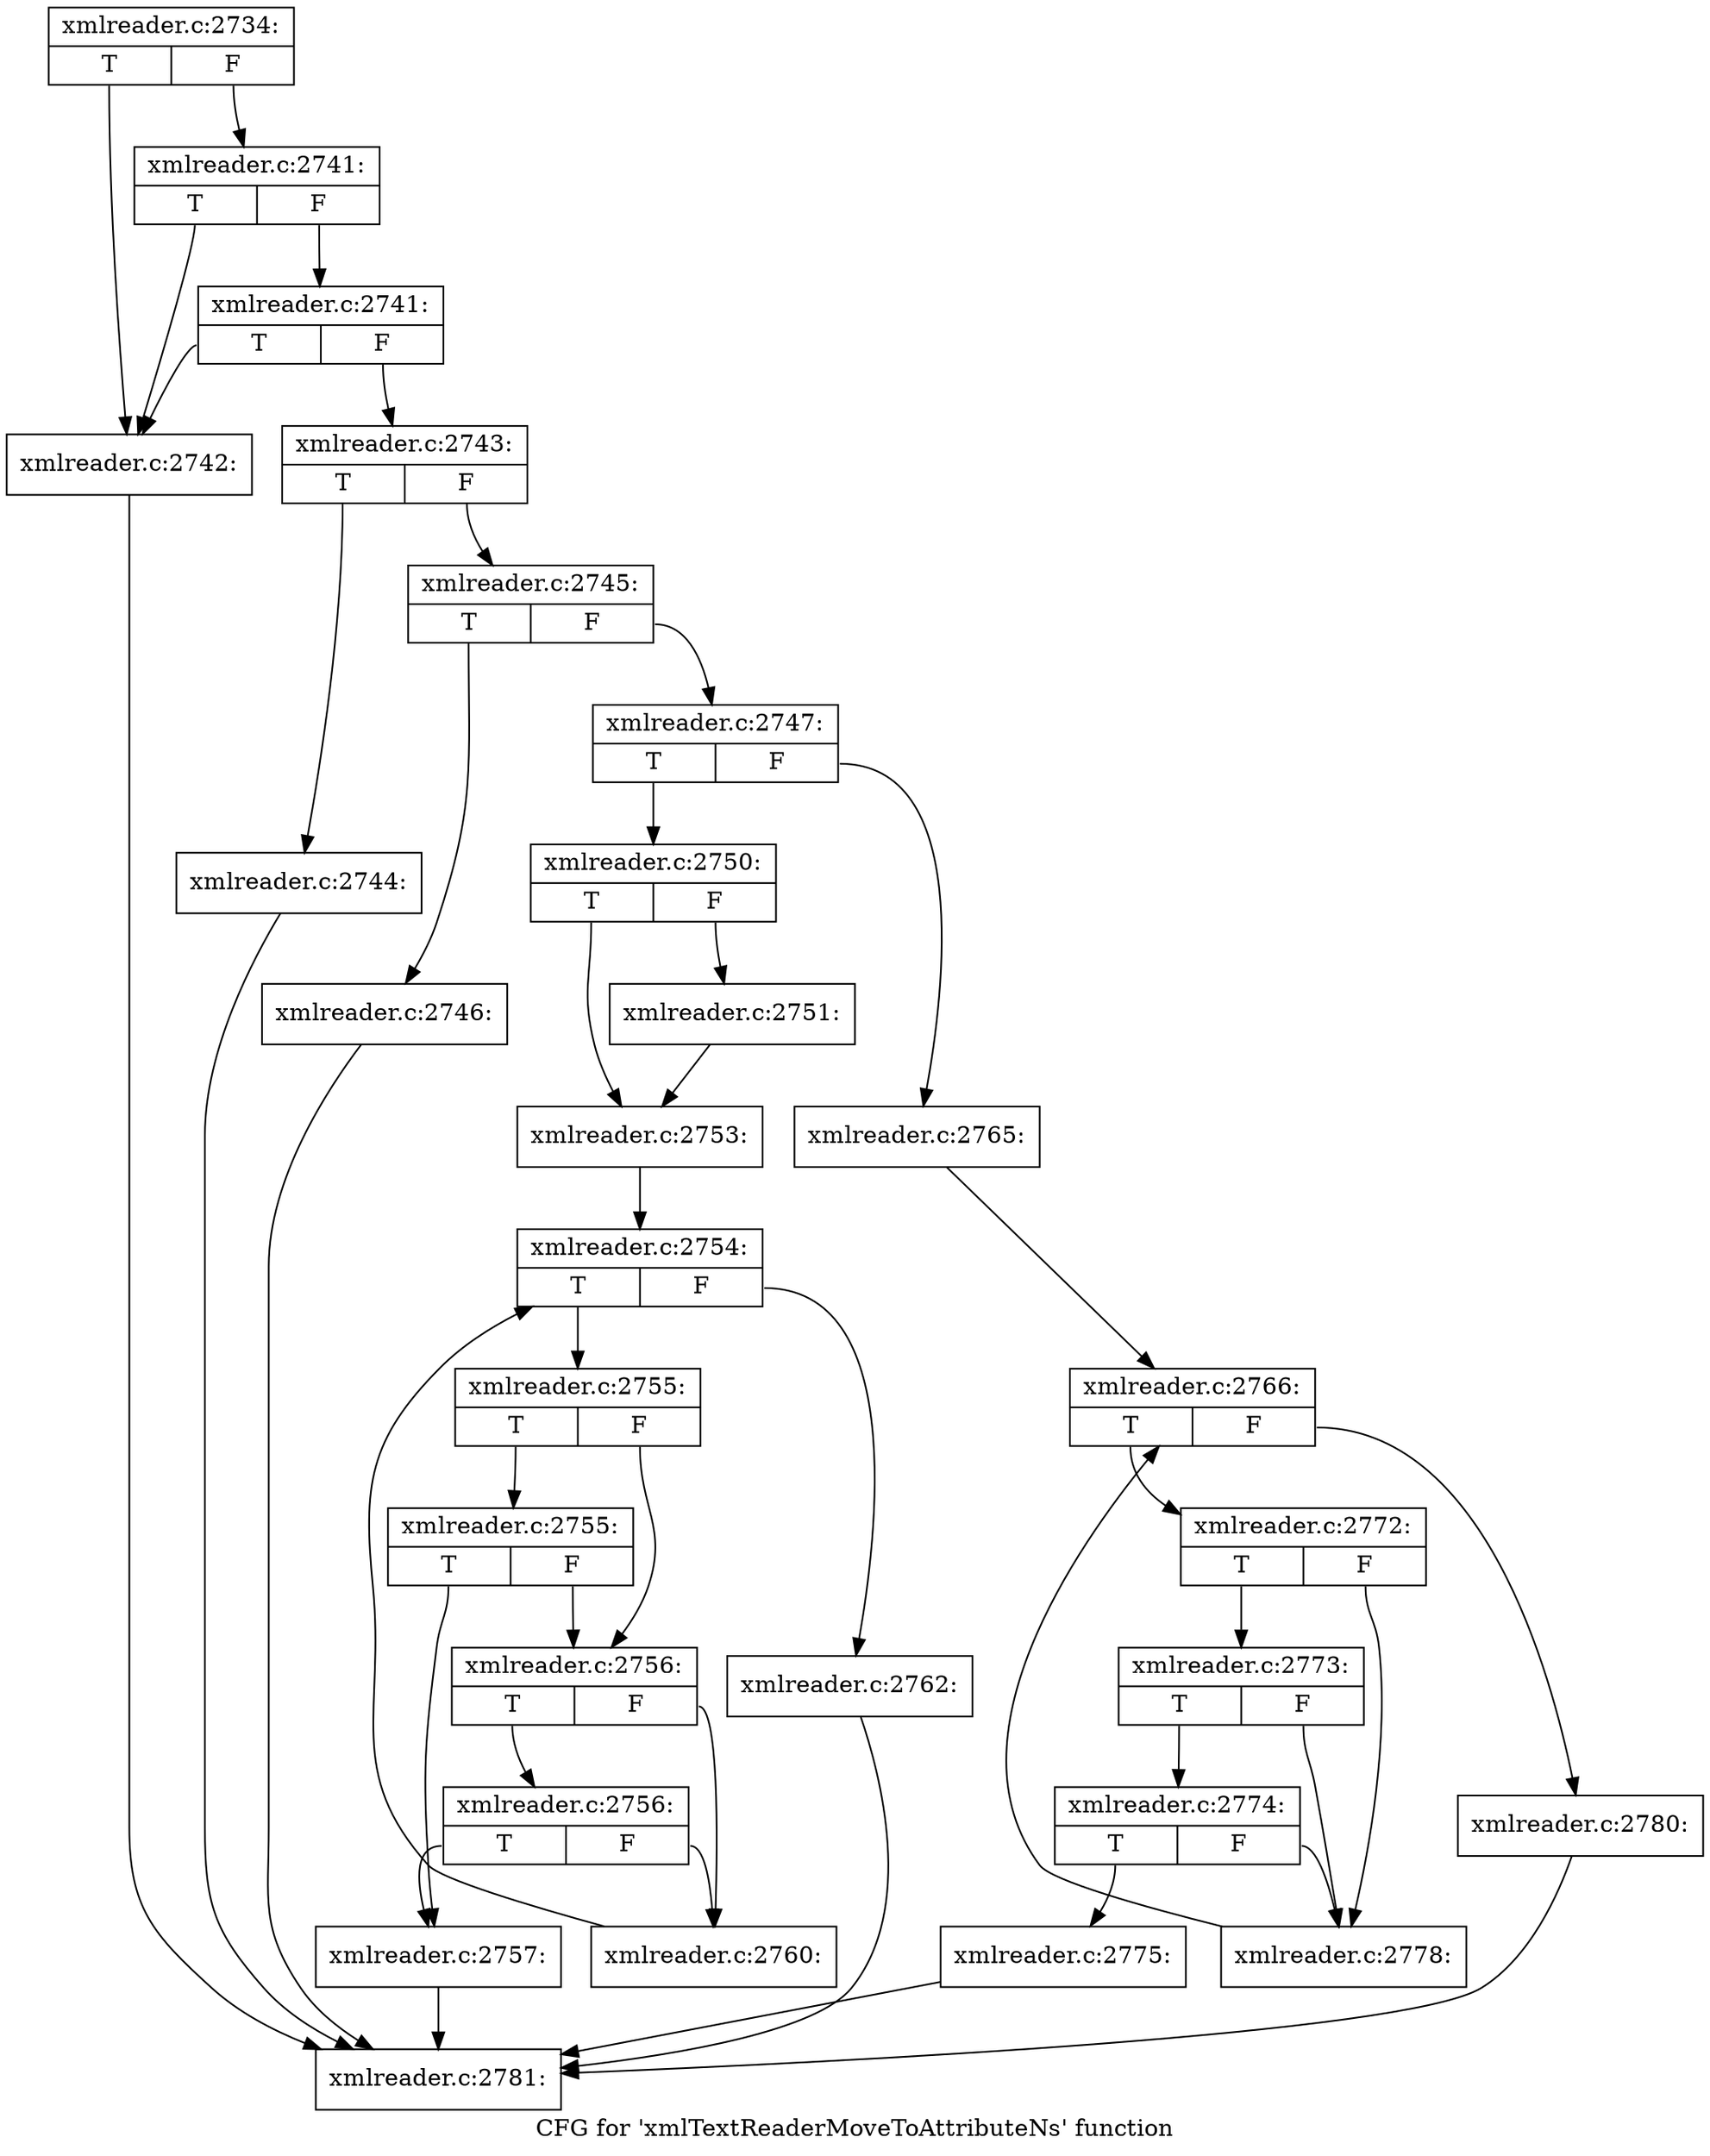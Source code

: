 digraph "CFG for 'xmlTextReaderMoveToAttributeNs' function" {
	label="CFG for 'xmlTextReaderMoveToAttributeNs' function";

	Node0x46ffdf0 [shape=record,label="{xmlreader.c:2734:|{<s0>T|<s1>F}}"];
	Node0x46ffdf0:s0 -> Node0x47851d0;
	Node0x46ffdf0:s1 -> Node0x47852f0;
	Node0x47852f0 [shape=record,label="{xmlreader.c:2741:|{<s0>T|<s1>F}}"];
	Node0x47852f0:s0 -> Node0x47851d0;
	Node0x47852f0:s1 -> Node0x4785270;
	Node0x4785270 [shape=record,label="{xmlreader.c:2741:|{<s0>T|<s1>F}}"];
	Node0x4785270:s0 -> Node0x47851d0;
	Node0x4785270:s1 -> Node0x4785220;
	Node0x47851d0 [shape=record,label="{xmlreader.c:2742:}"];
	Node0x47851d0 -> Node0x47775a0;
	Node0x4785220 [shape=record,label="{xmlreader.c:2743:|{<s0>T|<s1>F}}"];
	Node0x4785220:s0 -> Node0x4785c10;
	Node0x4785220:s1 -> Node0x4785c60;
	Node0x4785c10 [shape=record,label="{xmlreader.c:2744:}"];
	Node0x4785c10 -> Node0x47775a0;
	Node0x4785c60 [shape=record,label="{xmlreader.c:2745:|{<s0>T|<s1>F}}"];
	Node0x4785c60:s0 -> Node0x4786250;
	Node0x4785c60:s1 -> Node0x47862a0;
	Node0x4786250 [shape=record,label="{xmlreader.c:2746:}"];
	Node0x4786250 -> Node0x47775a0;
	Node0x47862a0 [shape=record,label="{xmlreader.c:2747:|{<s0>T|<s1>F}}"];
	Node0x47862a0:s0 -> Node0x4786c30;
	Node0x47862a0:s1 -> Node0x4786c80;
	Node0x4786c30 [shape=record,label="{xmlreader.c:2750:|{<s0>T|<s1>F}}"];
	Node0x4786c30:s0 -> Node0x4787100;
	Node0x4786c30:s1 -> Node0x47870b0;
	Node0x47870b0 [shape=record,label="{xmlreader.c:2751:}"];
	Node0x47870b0 -> Node0x4787100;
	Node0x4787100 [shape=record,label="{xmlreader.c:2753:}"];
	Node0x4787100 -> Node0x4787b50;
	Node0x4787b50 [shape=record,label="{xmlreader.c:2754:|{<s0>T|<s1>F}}"];
	Node0x4787b50:s0 -> Node0x4787f40;
	Node0x4787b50:s1 -> Node0x4787d70;
	Node0x4787f40 [shape=record,label="{xmlreader.c:2755:|{<s0>T|<s1>F}}"];
	Node0x4787f40:s0 -> Node0x4788220;
	Node0x4787f40:s1 -> Node0x47881a0;
	Node0x4788220 [shape=record,label="{xmlreader.c:2755:|{<s0>T|<s1>F}}"];
	Node0x4788220:s0 -> Node0x4788100;
	Node0x4788220:s1 -> Node0x47881a0;
	Node0x47881a0 [shape=record,label="{xmlreader.c:2756:|{<s0>T|<s1>F}}"];
	Node0x47881a0:s0 -> Node0x4788780;
	Node0x47881a0:s1 -> Node0x4788150;
	Node0x4788780 [shape=record,label="{xmlreader.c:2756:|{<s0>T|<s1>F}}"];
	Node0x4788780:s0 -> Node0x4788100;
	Node0x4788780:s1 -> Node0x4788150;
	Node0x4788100 [shape=record,label="{xmlreader.c:2757:}"];
	Node0x4788100 -> Node0x47775a0;
	Node0x4788150 [shape=record,label="{xmlreader.c:2760:}"];
	Node0x4788150 -> Node0x4787b50;
	Node0x4787d70 [shape=record,label="{xmlreader.c:2762:}"];
	Node0x4787d70 -> Node0x47775a0;
	Node0x4786c80 [shape=record,label="{xmlreader.c:2765:}"];
	Node0x4786c80 -> Node0x4789cd0;
	Node0x4789cd0 [shape=record,label="{xmlreader.c:2766:|{<s0>T|<s1>F}}"];
	Node0x4789cd0:s0 -> Node0x478a0c0;
	Node0x4789cd0:s1 -> Node0x4789ef0;
	Node0x478a0c0 [shape=record,label="{xmlreader.c:2772:|{<s0>T|<s1>F}}"];
	Node0x478a0c0:s0 -> Node0x478a320;
	Node0x478a0c0:s1 -> Node0x478a2d0;
	Node0x478a320 [shape=record,label="{xmlreader.c:2773:|{<s0>T|<s1>F}}"];
	Node0x478a320:s0 -> Node0x478a6f0;
	Node0x478a320:s1 -> Node0x478a2d0;
	Node0x478a6f0 [shape=record,label="{xmlreader.c:2774:|{<s0>T|<s1>F}}"];
	Node0x478a6f0:s0 -> Node0x478a280;
	Node0x478a6f0:s1 -> Node0x478a2d0;
	Node0x478a280 [shape=record,label="{xmlreader.c:2775:}"];
	Node0x478a280 -> Node0x47775a0;
	Node0x478a2d0 [shape=record,label="{xmlreader.c:2778:}"];
	Node0x478a2d0 -> Node0x4789cd0;
	Node0x4789ef0 [shape=record,label="{xmlreader.c:2780:}"];
	Node0x4789ef0 -> Node0x47775a0;
	Node0x47775a0 [shape=record,label="{xmlreader.c:2781:}"];
}
